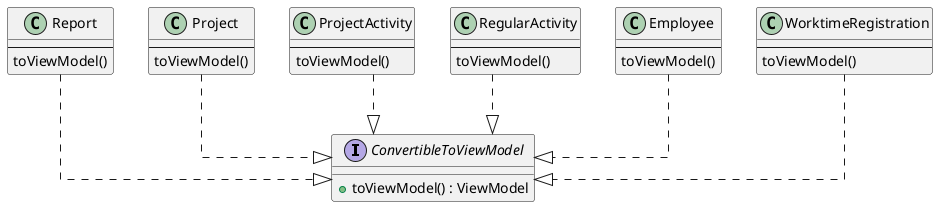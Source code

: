 @startuml ConvertibleToViewModel_diagram
skinparam linetype ortho

interface ConvertibleToViewModel{
    + toViewModel() : ViewModel
}

class Report {
    --
    toViewModel()     
}

class Project{
    --
    toViewModel()  
}

class ProjectActivity{
    --
    toViewModel()  
}

class RegularActivity{
    --
    toViewModel()  
}

class Employee{
    --
    toViewModel()  
}

class WorktimeRegistration {
    --
    toViewModel()  
}


Project ..|> ConvertibleToViewModel
Employee ..|> ConvertibleToViewModel
ProjectActivity ..|> ConvertibleToViewModel
RegularActivity ..|> ConvertibleToViewModel
WorktimeRegistration ..|> ConvertibleToViewModel
Report ..|> ConvertibleToViewModel


@enduml 